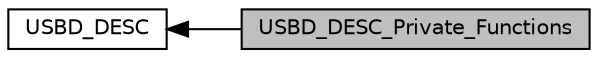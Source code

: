 digraph "USBD_DESC_Private_Functions"
{
  edge [fontname="Helvetica",fontsize="10",labelfontname="Helvetica",labelfontsize="10"];
  node [fontname="Helvetica",fontsize="10",shape=record];
  rankdir=LR;
  Node1 [label="USBD_DESC",height=0.2,width=0.4,color="black", fillcolor="white", style="filled",URL="$group___u_s_b_d___d_e_s_c.html",tooltip="USBD descriptors module. "];
  Node0 [label="USBD_DESC_Private_Functions",height=0.2,width=0.4,color="black", fillcolor="grey75", style="filled", fontcolor="black"];
  Node1->Node0 [shape=plaintext, dir="back", style="solid"];
}

